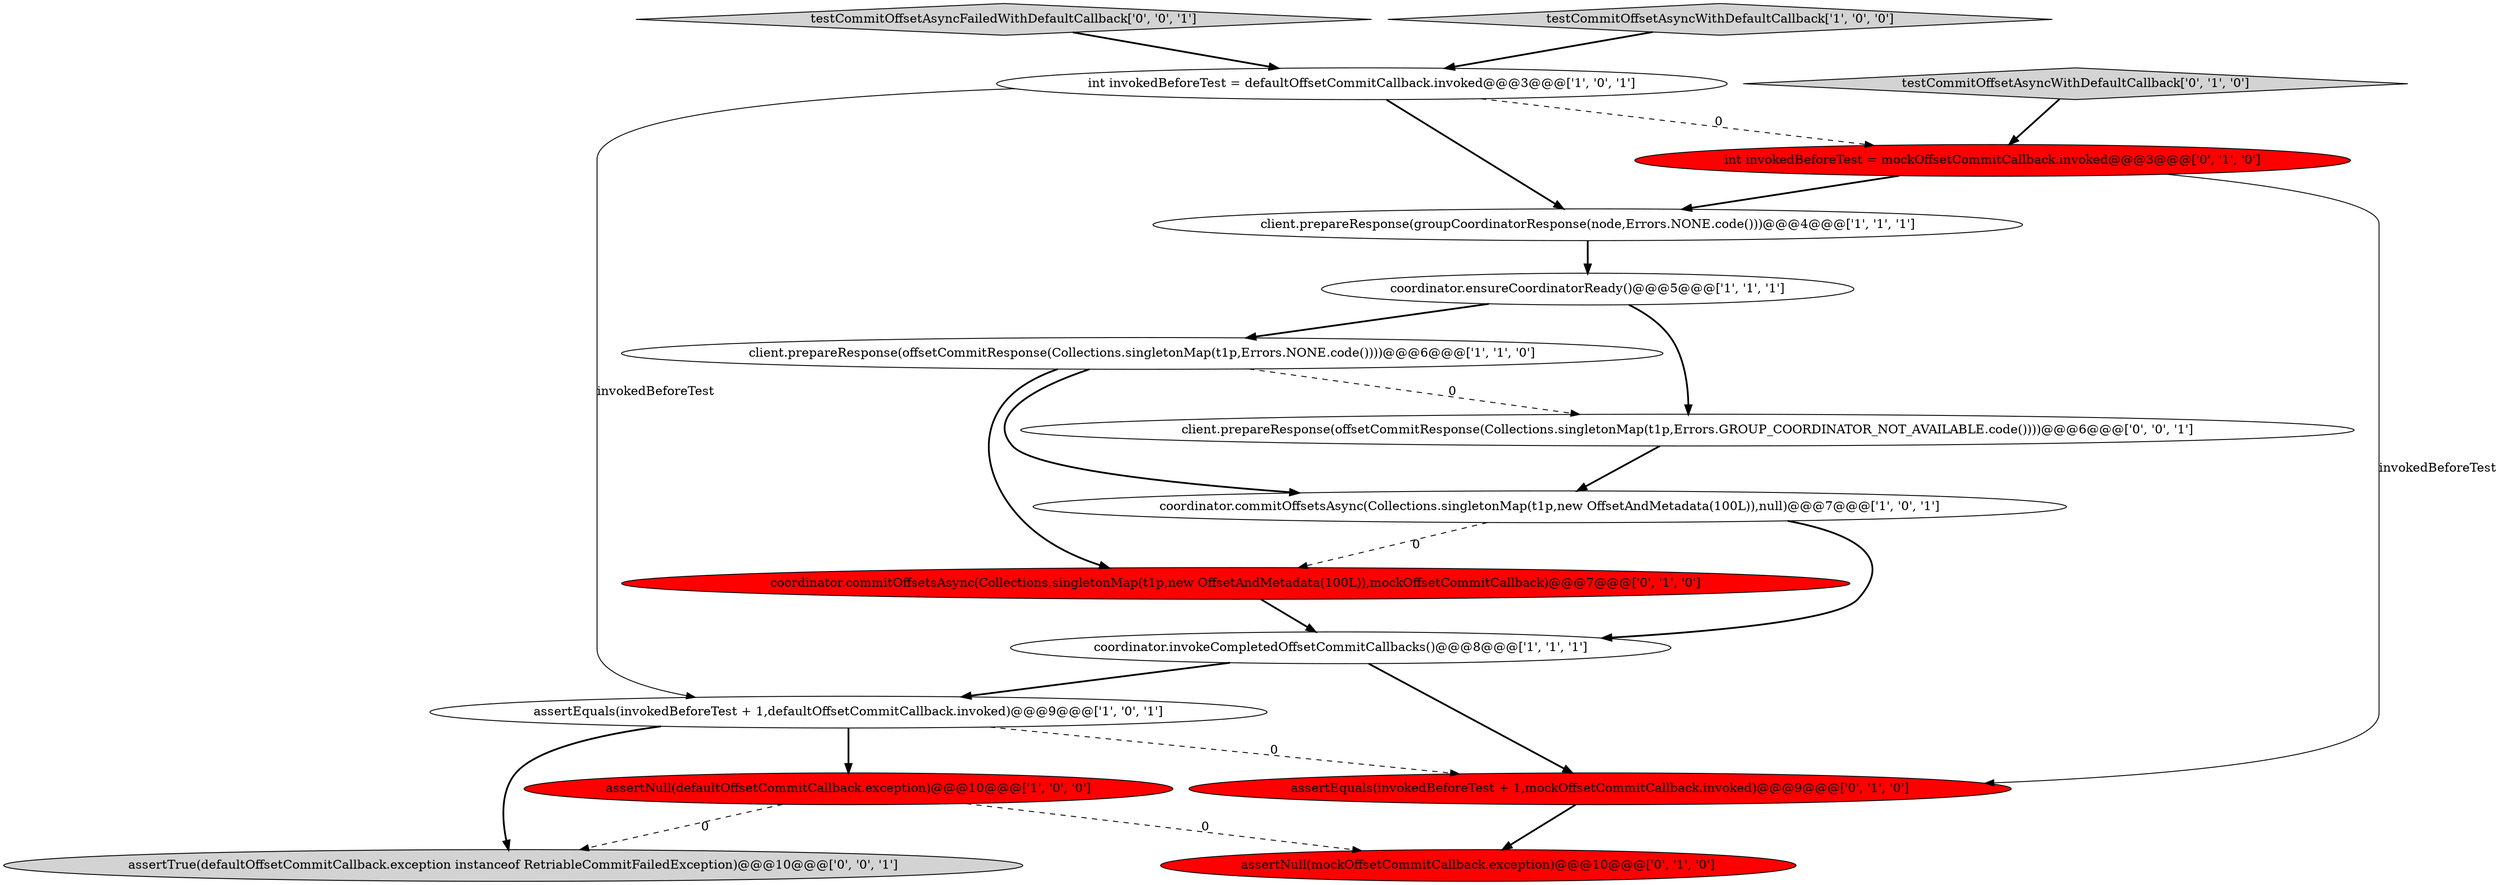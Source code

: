digraph {
0 [style = filled, label = "int invokedBeforeTest = defaultOffsetCommitCallback.invoked@@@3@@@['1', '0', '1']", fillcolor = white, shape = ellipse image = "AAA0AAABBB1BBB"];
7 [style = filled, label = "coordinator.commitOffsetsAsync(Collections.singletonMap(t1p,new OffsetAndMetadata(100L)),null)@@@7@@@['1', '0', '1']", fillcolor = white, shape = ellipse image = "AAA0AAABBB1BBB"];
1 [style = filled, label = "client.prepareResponse(groupCoordinatorResponse(node,Errors.NONE.code()))@@@4@@@['1', '1', '1']", fillcolor = white, shape = ellipse image = "AAA0AAABBB1BBB"];
13 [style = filled, label = "testCommitOffsetAsyncWithDefaultCallback['0', '1', '0']", fillcolor = lightgray, shape = diamond image = "AAA0AAABBB2BBB"];
11 [style = filled, label = "coordinator.commitOffsetsAsync(Collections.singletonMap(t1p,new OffsetAndMetadata(100L)),mockOffsetCommitCallback)@@@7@@@['0', '1', '0']", fillcolor = red, shape = ellipse image = "AAA1AAABBB2BBB"];
15 [style = filled, label = "assertTrue(defaultOffsetCommitCallback.exception instanceof RetriableCommitFailedException)@@@10@@@['0', '0', '1']", fillcolor = lightgray, shape = ellipse image = "AAA0AAABBB3BBB"];
4 [style = filled, label = "assertEquals(invokedBeforeTest + 1,defaultOffsetCommitCallback.invoked)@@@9@@@['1', '0', '1']", fillcolor = white, shape = ellipse image = "AAA0AAABBB1BBB"];
14 [style = filled, label = "client.prepareResponse(offsetCommitResponse(Collections.singletonMap(t1p,Errors.GROUP_COORDINATOR_NOT_AVAILABLE.code())))@@@6@@@['0', '0', '1']", fillcolor = white, shape = ellipse image = "AAA0AAABBB3BBB"];
9 [style = filled, label = "int invokedBeforeTest = mockOffsetCommitCallback.invoked@@@3@@@['0', '1', '0']", fillcolor = red, shape = ellipse image = "AAA1AAABBB2BBB"];
5 [style = filled, label = "client.prepareResponse(offsetCommitResponse(Collections.singletonMap(t1p,Errors.NONE.code())))@@@6@@@['1', '1', '0']", fillcolor = white, shape = ellipse image = "AAA0AAABBB1BBB"];
3 [style = filled, label = "coordinator.ensureCoordinatorReady()@@@5@@@['1', '1', '1']", fillcolor = white, shape = ellipse image = "AAA0AAABBB1BBB"];
6 [style = filled, label = "assertNull(defaultOffsetCommitCallback.exception)@@@10@@@['1', '0', '0']", fillcolor = red, shape = ellipse image = "AAA1AAABBB1BBB"];
12 [style = filled, label = "assertNull(mockOffsetCommitCallback.exception)@@@10@@@['0', '1', '0']", fillcolor = red, shape = ellipse image = "AAA1AAABBB2BBB"];
10 [style = filled, label = "assertEquals(invokedBeforeTest + 1,mockOffsetCommitCallback.invoked)@@@9@@@['0', '1', '0']", fillcolor = red, shape = ellipse image = "AAA1AAABBB2BBB"];
16 [style = filled, label = "testCommitOffsetAsyncFailedWithDefaultCallback['0', '0', '1']", fillcolor = lightgray, shape = diamond image = "AAA0AAABBB3BBB"];
8 [style = filled, label = "coordinator.invokeCompletedOffsetCommitCallbacks()@@@8@@@['1', '1', '1']", fillcolor = white, shape = ellipse image = "AAA0AAABBB1BBB"];
2 [style = filled, label = "testCommitOffsetAsyncWithDefaultCallback['1', '0', '0']", fillcolor = lightgray, shape = diamond image = "AAA0AAABBB1BBB"];
8->10 [style = bold, label=""];
16->0 [style = bold, label=""];
5->14 [style = dashed, label="0"];
4->6 [style = bold, label=""];
3->14 [style = bold, label=""];
4->15 [style = bold, label=""];
1->3 [style = bold, label=""];
7->11 [style = dashed, label="0"];
7->8 [style = bold, label=""];
14->7 [style = bold, label=""];
6->12 [style = dashed, label="0"];
3->5 [style = bold, label=""];
2->0 [style = bold, label=""];
9->10 [style = solid, label="invokedBeforeTest"];
6->15 [style = dashed, label="0"];
10->12 [style = bold, label=""];
0->1 [style = bold, label=""];
5->7 [style = bold, label=""];
11->8 [style = bold, label=""];
5->11 [style = bold, label=""];
0->4 [style = solid, label="invokedBeforeTest"];
13->9 [style = bold, label=""];
8->4 [style = bold, label=""];
0->9 [style = dashed, label="0"];
9->1 [style = bold, label=""];
4->10 [style = dashed, label="0"];
}
